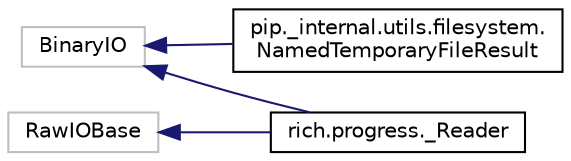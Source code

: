 digraph "Graphical Class Hierarchy"
{
 // LATEX_PDF_SIZE
  edge [fontname="Helvetica",fontsize="10",labelfontname="Helvetica",labelfontsize="10"];
  node [fontname="Helvetica",fontsize="10",shape=record];
  rankdir="LR";
  Node15579 [label="BinaryIO",height=0.2,width=0.4,color="grey75", fillcolor="white", style="filled",tooltip=" "];
  Node15579 -> Node0 [dir="back",color="midnightblue",fontsize="10",style="solid",fontname="Helvetica"];
  Node0 [label="pip._internal.utils.filesystem.\lNamedTemporaryFileResult",height=0.2,width=0.4,color="black", fillcolor="white", style="filled",URL="$classpip_1_1__internal_1_1utils_1_1filesystem_1_1NamedTemporaryFileResult.html",tooltip=" "];
  Node15579 -> Node15581 [dir="back",color="midnightblue",fontsize="10",style="solid",fontname="Helvetica"];
  Node15581 [label="rich.progress._Reader",height=0.2,width=0.4,color="black", fillcolor="white", style="filled",URL="$classrich_1_1progress_1_1__Reader.html",tooltip=" "];
  Node18697 [label="RawIOBase",height=0.2,width=0.4,color="grey75", fillcolor="white", style="filled",tooltip=" "];
  Node18697 -> Node15581 [dir="back",color="midnightblue",fontsize="10",style="solid",fontname="Helvetica"];
}
